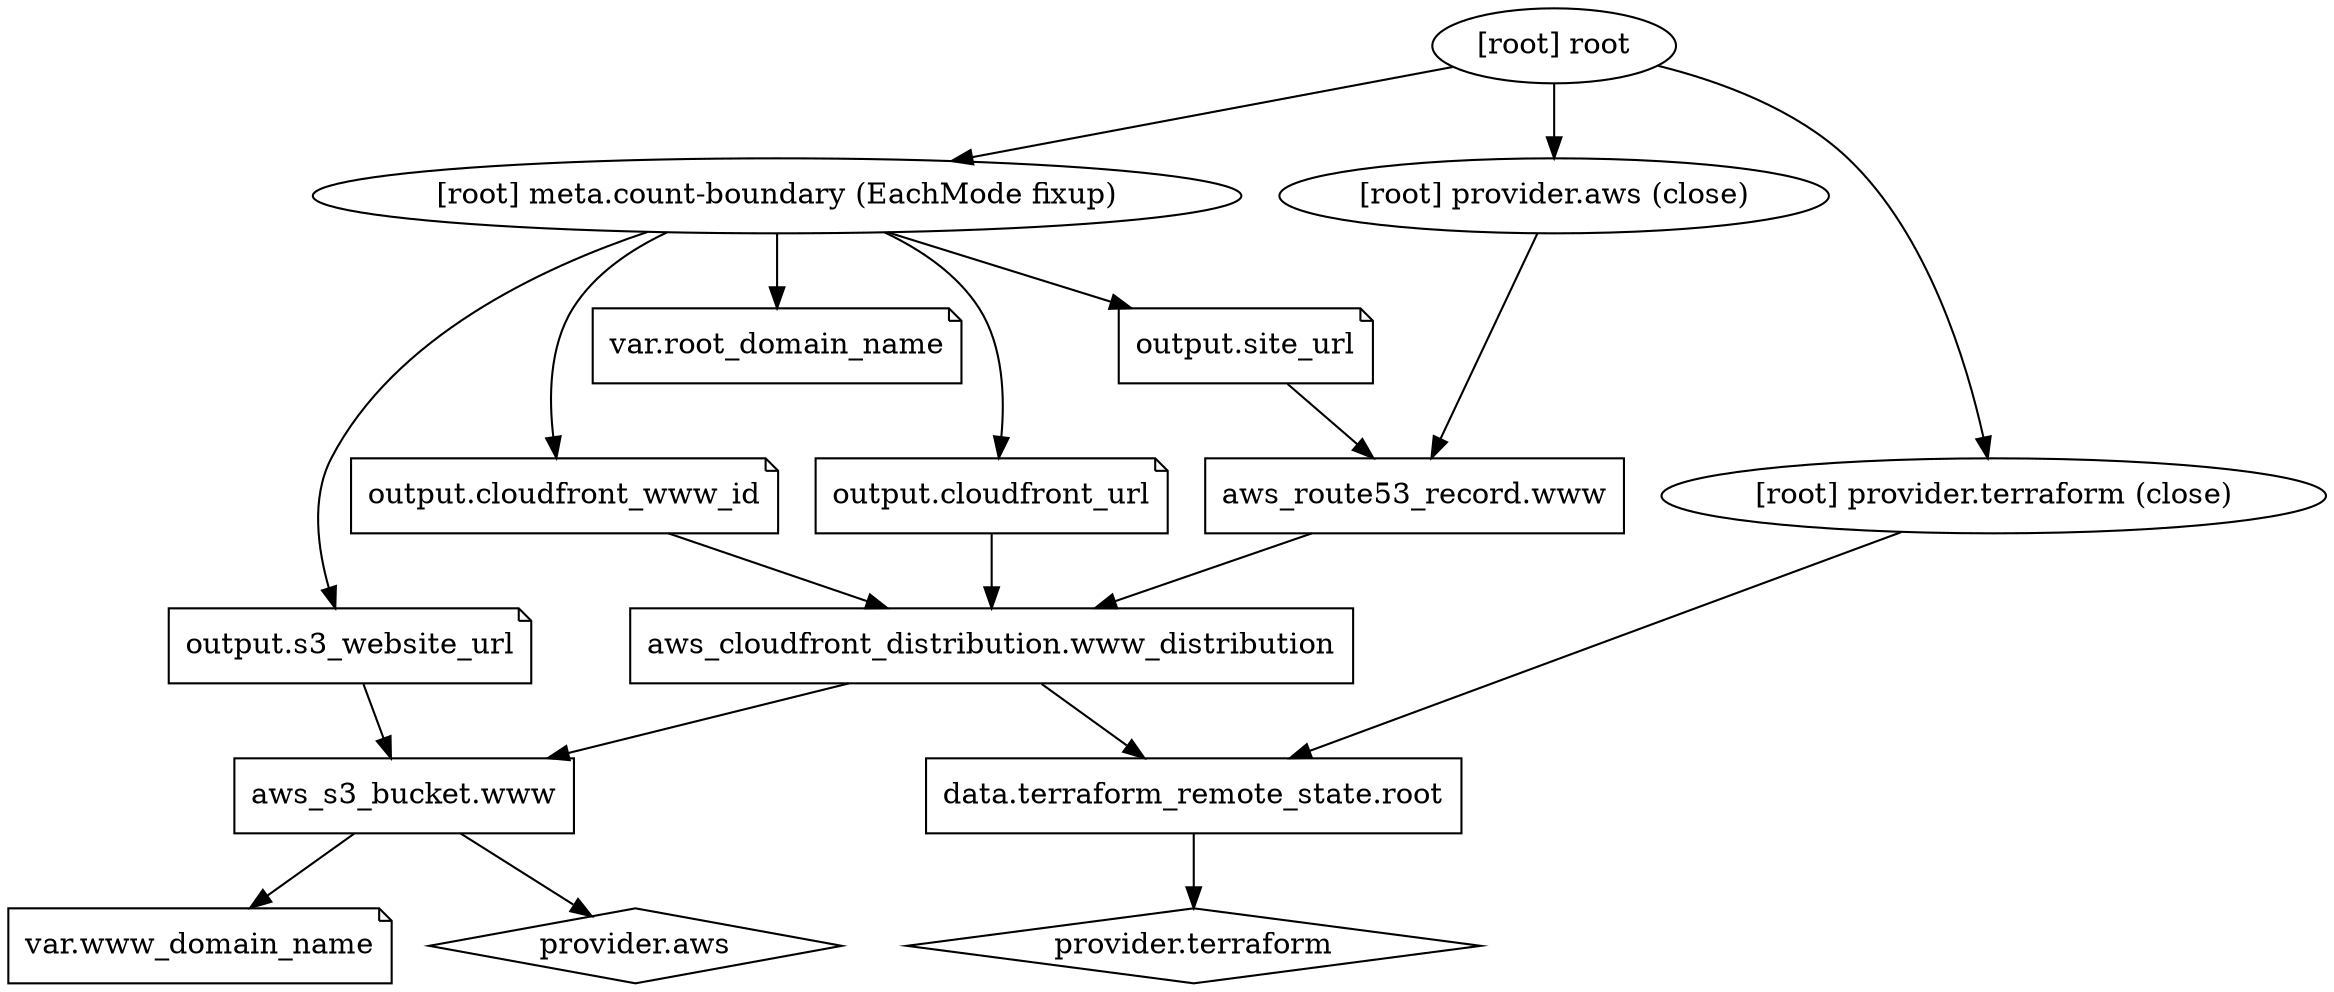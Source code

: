 digraph {
	compound = "true"
	newrank = "true"
	subgraph "root" {
		"[root] aws_cloudfront_distribution.www_distribution" [label = "aws_cloudfront_distribution.www_distribution", shape = "box"]
		"[root] aws_route53_record.www" [label = "aws_route53_record.www", shape = "box"]
		"[root] aws_s3_bucket.www" [label = "aws_s3_bucket.www", shape = "box"]
		"[root] data.terraform_remote_state.root" [label = "data.terraform_remote_state.root", shape = "box"]
		"[root] output.cloudfront_url" [label = "output.cloudfront_url", shape = "note"]
		"[root] output.cloudfront_www_id" [label = "output.cloudfront_www_id", shape = "note"]
		"[root] output.s3_website_url" [label = "output.s3_website_url", shape = "note"]
		"[root] output.site_url" [label = "output.site_url", shape = "note"]
		"[root] provider.aws" [label = "provider.aws", shape = "diamond"]
		"[root] provider.terraform" [label = "provider.terraform", shape = "diamond"]
		"[root] var.root_domain_name" [label = "var.root_domain_name", shape = "note"]
		"[root] var.www_domain_name" [label = "var.www_domain_name", shape = "note"]
		"[root] aws_cloudfront_distribution.www_distribution" -> "[root] aws_s3_bucket.www"
		"[root] aws_cloudfront_distribution.www_distribution" -> "[root] data.terraform_remote_state.root"
		"[root] aws_route53_record.www" -> "[root] aws_cloudfront_distribution.www_distribution"
		"[root] aws_s3_bucket.www" -> "[root] provider.aws"
		"[root] aws_s3_bucket.www" -> "[root] var.www_domain_name"
		"[root] data.terraform_remote_state.root" -> "[root] provider.terraform"
		"[root] meta.count-boundary (EachMode fixup)" -> "[root] output.cloudfront_url"
		"[root] meta.count-boundary (EachMode fixup)" -> "[root] output.cloudfront_www_id"
		"[root] meta.count-boundary (EachMode fixup)" -> "[root] output.s3_website_url"
		"[root] meta.count-boundary (EachMode fixup)" -> "[root] output.site_url"
		"[root] meta.count-boundary (EachMode fixup)" -> "[root] var.root_domain_name"
		"[root] output.cloudfront_url" -> "[root] aws_cloudfront_distribution.www_distribution"
		"[root] output.cloudfront_www_id" -> "[root] aws_cloudfront_distribution.www_distribution"
		"[root] output.s3_website_url" -> "[root] aws_s3_bucket.www"
		"[root] output.site_url" -> "[root] aws_route53_record.www"
		"[root] provider.aws (close)" -> "[root] aws_route53_record.www"
		"[root] provider.terraform (close)" -> "[root] data.terraform_remote_state.root"
		"[root] root" -> "[root] meta.count-boundary (EachMode fixup)"
		"[root] root" -> "[root] provider.aws (close)"
		"[root] root" -> "[root] provider.terraform (close)"
	}
}

